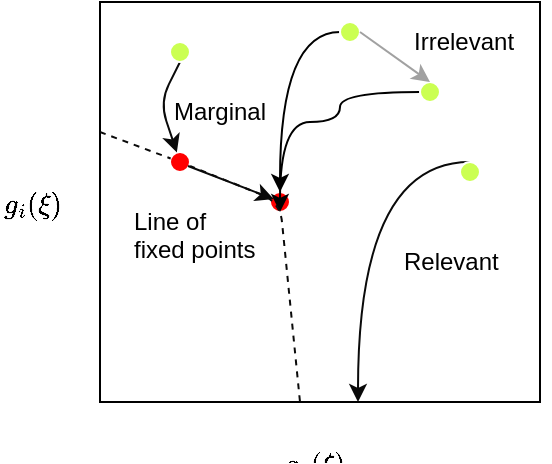 <mxfile version="12.1.7" type="device" pages="1"><diagram id="QuYFPzP9CdXE0Pc23Wn6" name="Page-1"><mxGraphModel dx="753" dy="563" grid="1" gridSize="10" guides="1" tooltips="1" connect="1" arrows="1" fold="1" page="1" pageScale="1" pageWidth="827" pageHeight="1169" math="1" shadow="0"><root><mxCell id="0"/><mxCell id="1" parent="0"/><mxCell id="gtSzg1_wQZSf26HaapuU-1" value="" style="rounded=0;whiteSpace=wrap;html=1;" vertex="1" parent="1"><mxGeometry x="80" y="80" width="220" height="200" as="geometry"/></mxCell><mxCell id="gtSzg1_wQZSf26HaapuU-2" value="$$ g_k ( \xi ) $$&amp;nbsp;" style="text;html=1;resizable=0;points=[];autosize=1;align=left;verticalAlign=top;spacingTop=-4;" vertex="1" parent="1"><mxGeometry x="170" y="290" width="100" height="20" as="geometry"/></mxCell><mxCell id="gtSzg1_wQZSf26HaapuU-3" value="" style="ellipse;whiteSpace=wrap;html=1;fillColor=#FF0000;strokeColor=#FFFFFF;" vertex="1" parent="1"><mxGeometry x="165" y="175" width="10" height="10" as="geometry"/></mxCell><mxCell id="gtSzg1_wQZSf26HaapuU-10" style="edgeStyle=orthogonalEdgeStyle;rounded=0;orthogonalLoop=1;jettySize=auto;html=1;entryX=0.5;entryY=0;entryDx=0;entryDy=0;curved=1;" edge="1" parent="1" source="gtSzg1_wQZSf26HaapuU-7" target="gtSzg1_wQZSf26HaapuU-3"><mxGeometry relative="1" as="geometry"/></mxCell><mxCell id="gtSzg1_wQZSf26HaapuU-7" value="" style="ellipse;whiteSpace=wrap;html=1;fillColor=#CBFF52;strokeColor=#FFFFFF;" vertex="1" parent="1"><mxGeometry x="200" y="90" width="10" height="10" as="geometry"/></mxCell><mxCell id="gtSzg1_wQZSf26HaapuU-11" style="edgeStyle=orthogonalEdgeStyle;curved=1;rounded=0;orthogonalLoop=1;jettySize=auto;html=1;entryX=0.5;entryY=1;entryDx=0;entryDy=0;" edge="1" parent="1" source="gtSzg1_wQZSf26HaapuU-8" target="gtSzg1_wQZSf26HaapuU-3"><mxGeometry relative="1" as="geometry"><Array as="points"><mxPoint x="200" y="125"/><mxPoint x="200" y="140"/><mxPoint x="170" y="140"/></Array></mxGeometry></mxCell><mxCell id="gtSzg1_wQZSf26HaapuU-8" value="" style="ellipse;whiteSpace=wrap;html=1;fillColor=#CBFF52;strokeColor=#FFFFFF;" vertex="1" parent="1"><mxGeometry x="240" y="120" width="10" height="10" as="geometry"/></mxCell><mxCell id="gtSzg1_wQZSf26HaapuU-15" value="" style="endArrow=classic;html=1;entryX=0.5;entryY=0;entryDx=0;entryDy=0;strokeColor=#A1A1A1;" edge="1" parent="1" target="gtSzg1_wQZSf26HaapuU-8"><mxGeometry width="50" height="50" relative="1" as="geometry"><mxPoint x="210" y="95" as="sourcePoint"/><mxPoint x="260" y="45" as="targetPoint"/></mxGeometry></mxCell><mxCell id="gtSzg1_wQZSf26HaapuU-16" value="Irrelevant&amp;nbsp;&lt;br&gt;" style="text;html=1;resizable=0;points=[];autosize=1;align=left;verticalAlign=top;spacingTop=-4;" vertex="1" parent="1"><mxGeometry x="235" y="90" width="70" height="20" as="geometry"/></mxCell><mxCell id="gtSzg1_wQZSf26HaapuU-17" value="$$ g_i ( \xi ) $$" style="text;html=1;resizable=0;points=[];autosize=1;align=left;verticalAlign=top;spacingTop=-4;" vertex="1" parent="1"><mxGeometry x="30" y="160" width="90" height="20" as="geometry"/></mxCell><mxCell id="gtSzg1_wQZSf26HaapuU-20" style="edgeStyle=orthogonalEdgeStyle;curved=1;rounded=0;orthogonalLoop=1;jettySize=auto;html=1;strokeColor=#0A0A0A;" edge="1" parent="1" source="gtSzg1_wQZSf26HaapuU-18"><mxGeometry relative="1" as="geometry"><mxPoint x="209" y="280" as="targetPoint"/><Array as="points"><mxPoint x="209" y="160"/></Array></mxGeometry></mxCell><mxCell id="gtSzg1_wQZSf26HaapuU-18" value="" style="ellipse;whiteSpace=wrap;html=1;fillColor=#CBFF52;strokeColor=#FFFFFF;" vertex="1" parent="1"><mxGeometry x="260" y="160" width="10" height="10" as="geometry"/></mxCell><mxCell id="gtSzg1_wQZSf26HaapuU-21" value="Relevant" style="text;html=1;resizable=0;points=[];autosize=1;align=left;verticalAlign=top;spacingTop=-4;" vertex="1" parent="1"><mxGeometry x="230" y="200" width="60" height="20" as="geometry"/></mxCell><mxCell id="gtSzg1_wQZSf26HaapuU-23" value="" style="endArrow=none;dashed=1;html=1;strokeColor=#0A0A0A;" edge="1" parent="1" source="gtSzg1_wQZSf26HaapuU-25" target="gtSzg1_wQZSf26HaapuU-1"><mxGeometry width="50" height="50" relative="1" as="geometry"><mxPoint x="80" y="145" as="sourcePoint"/><mxPoint x="130" y="95" as="targetPoint"/><Array as="points"><mxPoint x="170" y="180"/><mxPoint x="180" y="280"/></Array></mxGeometry></mxCell><mxCell id="gtSzg1_wQZSf26HaapuU-24" value="Line of &lt;br&gt;fixed points&amp;nbsp;" style="text;html=1;resizable=0;points=[];autosize=1;align=left;verticalAlign=top;spacingTop=-4;" vertex="1" parent="1"><mxGeometry x="95" y="180" width="80" height="30" as="geometry"/></mxCell><mxCell id="gtSzg1_wQZSf26HaapuU-25" value="" style="ellipse;whiteSpace=wrap;html=1;fillColor=#FF0000;strokeColor=#FFFFFF;" vertex="1" parent="1"><mxGeometry x="115" y="155" width="10" height="10" as="geometry"/></mxCell><mxCell id="gtSzg1_wQZSf26HaapuU-26" value="" style="endArrow=none;dashed=1;html=1;strokeColor=#0A0A0A;" edge="1" parent="1" target="gtSzg1_wQZSf26HaapuU-25"><mxGeometry width="50" height="50" relative="1" as="geometry"><mxPoint x="80" y="145" as="sourcePoint"/><mxPoint x="180" y="280" as="targetPoint"/><Array as="points"/></mxGeometry></mxCell><mxCell id="gtSzg1_wQZSf26HaapuU-28" value="" style="endArrow=classic;html=1;strokeColor=#0A0A0A;" edge="1" parent="1" target="gtSzg1_wQZSf26HaapuU-25"><mxGeometry width="50" height="50" relative="1" as="geometry"><mxPoint x="120" y="110" as="sourcePoint"/><mxPoint x="170" y="60" as="targetPoint"/><Array as="points"><mxPoint x="110" y="130"/></Array></mxGeometry></mxCell><mxCell id="gtSzg1_wQZSf26HaapuU-29" value="" style="ellipse;whiteSpace=wrap;html=1;fillColor=#CBFF52;strokeColor=#FFFFFF;" vertex="1" parent="1"><mxGeometry x="115" y="100" width="10" height="10" as="geometry"/></mxCell><mxCell id="gtSzg1_wQZSf26HaapuU-30" value="" style="endArrow=classic;html=1;strokeColor=#0A0A0A;entryX=0.898;entryY=-0.048;entryDx=0;entryDy=0;entryPerimeter=0;exitX=0.9;exitY=0.7;exitDx=0;exitDy=0;exitPerimeter=0;" edge="1" parent="1" source="gtSzg1_wQZSf26HaapuU-25" target="gtSzg1_wQZSf26HaapuU-24"><mxGeometry width="50" height="50" relative="1" as="geometry"><mxPoint x="124" y="162" as="sourcePoint"/><mxPoint x="175" y="110" as="targetPoint"/></mxGeometry></mxCell><mxCell id="gtSzg1_wQZSf26HaapuU-31" value="Marginal" style="text;html=1;resizable=0;points=[];autosize=1;align=left;verticalAlign=top;spacingTop=-4;" vertex="1" parent="1"><mxGeometry x="115" y="125" width="60" height="20" as="geometry"/></mxCell></root></mxGraphModel></diagram></mxfile>
